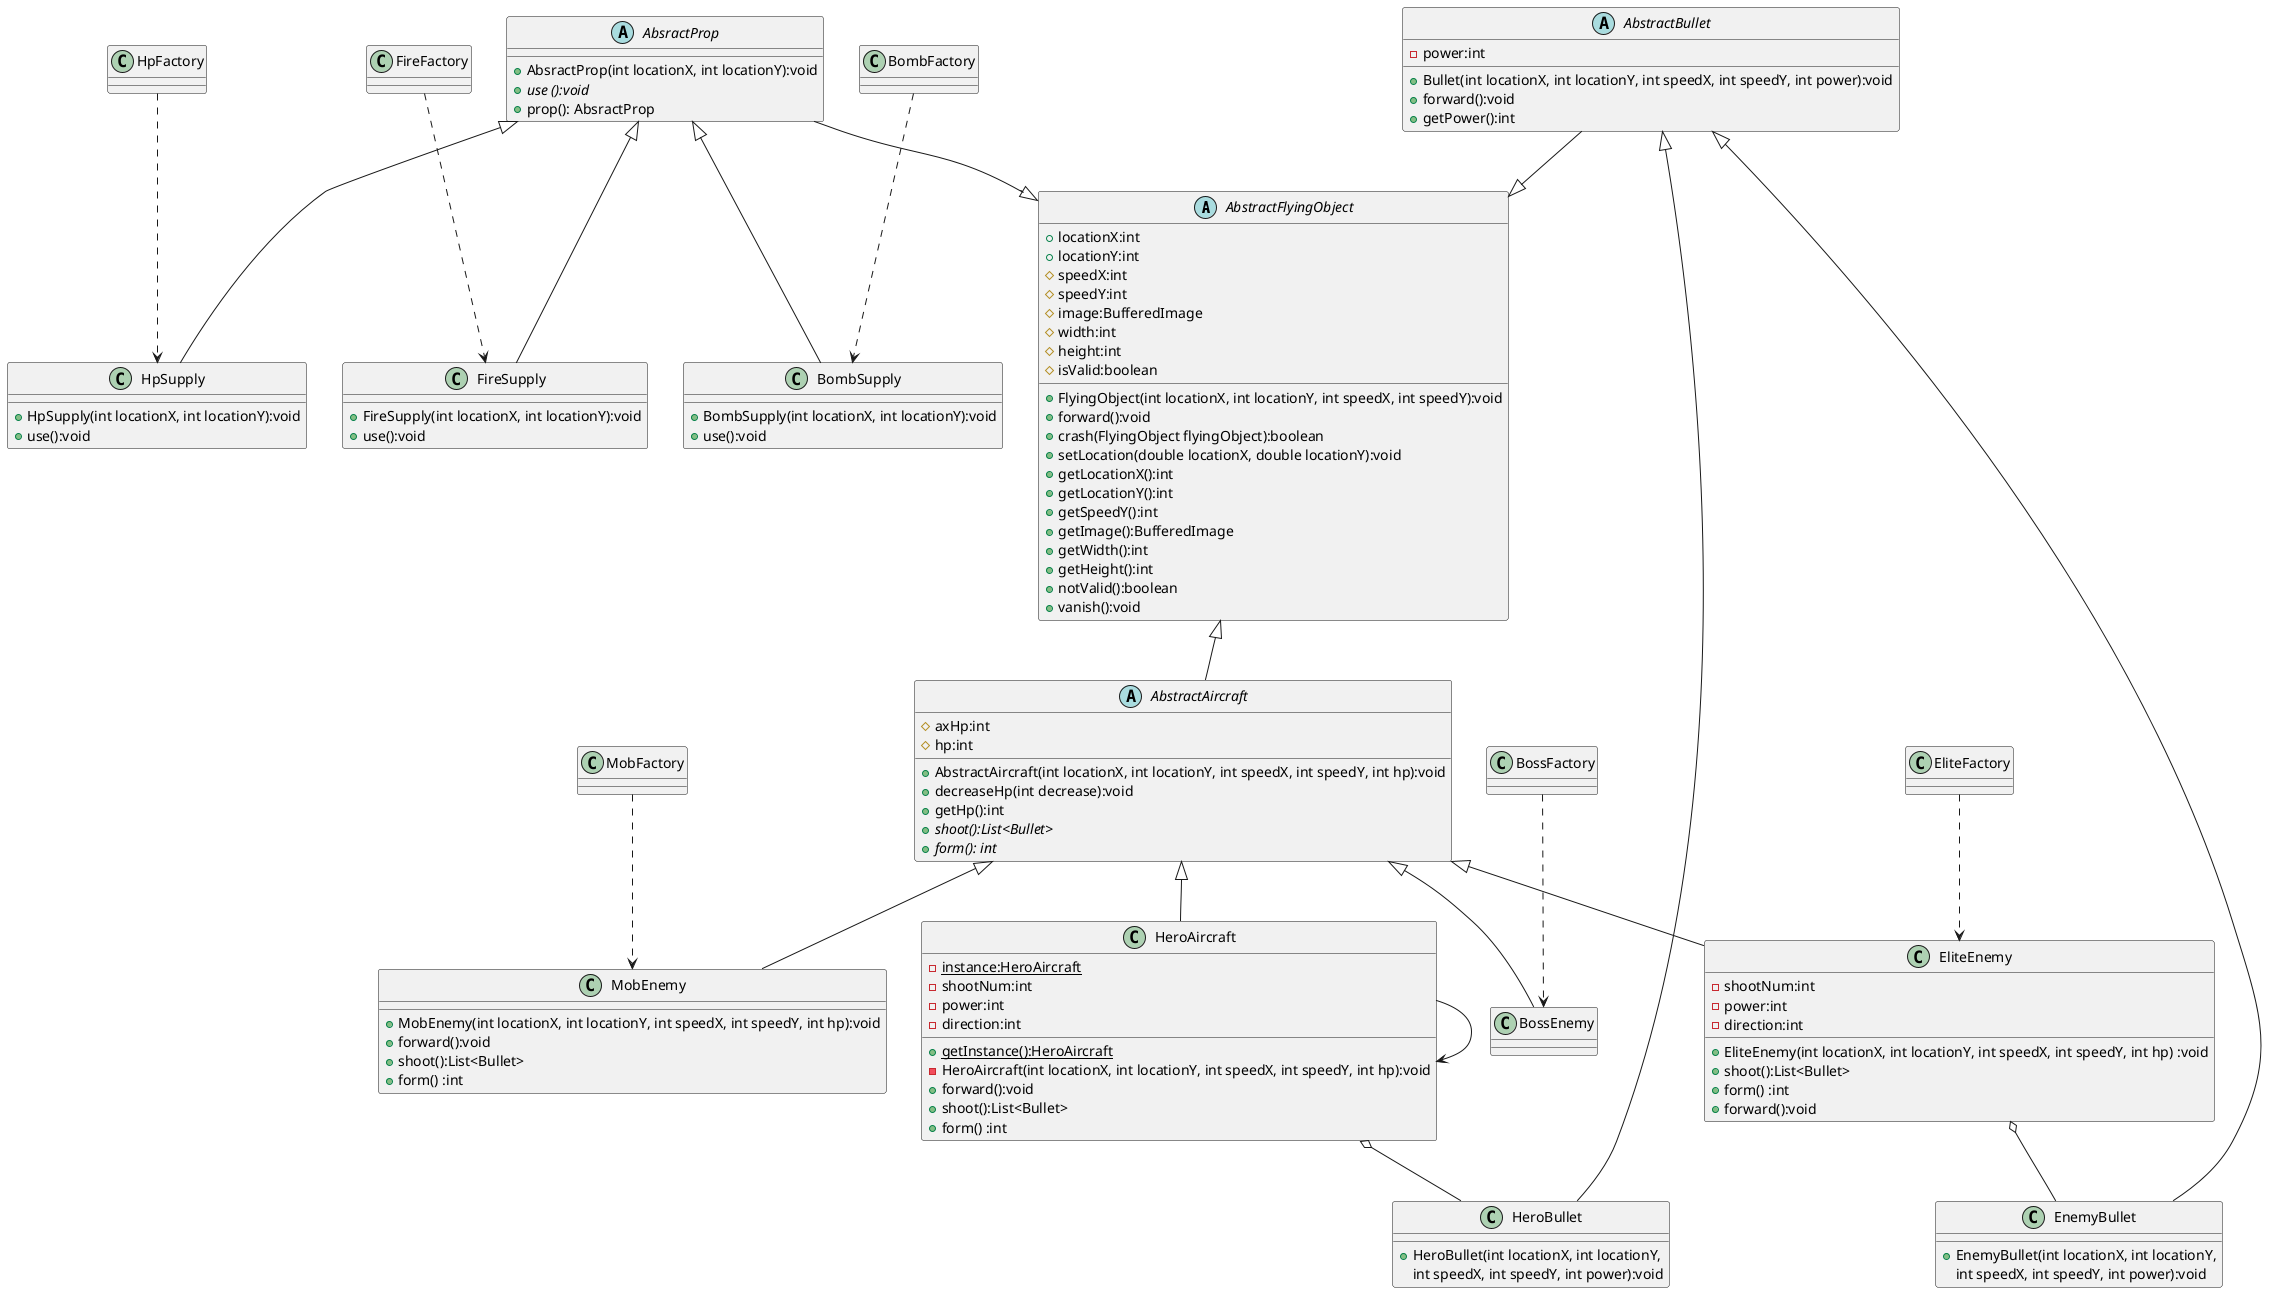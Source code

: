 @startuml
'https://plantuml.com/class-diagram

abstract class AbstractFlyingObject
{
    + locationX:int
    + locationY:int
    # speedX:int
    # speedY:int
    # image:BufferedImage
    # width:int
    # height:int
    # isValid:boolean

    + FlyingObject(int locationX, int locationY, int speedX, int speedY):void
    + forward():void
    + crash(FlyingObject flyingObject):boolean
    + setLocation(double locationX, double locationY):void
    + getLocationX():int
    + getLocationY():int
    + getSpeedY():int
    + getImage():BufferedImage
    + getWidth():int
    + getHeight():int
    + notValid():boolean
    + vanish():void
}
abstract class AbstractAircraft
{
	# axHp:int
    # hp:int
    + AbstractAircraft(int locationX, int locationY, int speedX, int speedY, int hp):void
    + decreaseHp(int decrease):void
    + getHp():int
    + {abstract} shoot():List<Bullet>
    + {abstract} form(): int
 }

abstract class AbstractBullet
{
    - power:int
    + Bullet(int locationX, int locationY, int speedX, int speedY, int power):void
    + forward():void
	+ getPower():int
}

AbstractFlyingObject <|-- AbstractAircraft
AbstractFlyingObject <|-up- AbstractBullet
AbstractFlyingObject <|-up- AbsractProp

AbstractAircraft <|-- HeroAircraft
AbstractAircraft <|-- MobEnemy
AbstractAircraft <|-- EliteEnemy
AbstractAircraft <|-- BossEnemy
HeroAircraft --> HeroAircraft

AbstractBullet <|-- HeroBullet
AbstractBullet <|-- EnemyBullet

AbsractProp <|-- HpSupply
AbsractProp <|-- FireSupply
AbsractProp <|-- BombSupply

HeroAircraft o-- HeroBullet
EliteEnemy o-- EnemyBullet

EliteFactory..> EliteEnemy
BossFactory..> BossEnemy
MobFactory..> MobEnemy
HpFactory ..> HpSupply
BombFactory ..> BombSupply
FireFactory ..> FireSupply
class HeroAircraft {

    -{static}instance:HeroAircraft
    +{static}getInstance():HeroAircraft
    - shootNum:int
    - power:int
    - direction:int
    - HeroAircraft(int locationX, int locationY, int speedX, int speedY, int hp):void
    + forward():void
    + shoot():List<Bullet>
    + form() :int
}

class MobEnemy {
    + MobEnemy(int locationX, int locationY, int speedX, int speedY, int hp):void
    + forward():void
    + shoot():List<Bullet>
    + form() :int
}

class EliteEnemy {
    - shootNum:int
    - power:int
    - direction:int
    + EliteEnemy(int locationX, int locationY, int speedX, int speedY, int hp) :void
    + shoot():List<Bullet>
    + form() :int
    + forward():void
}

class BossEnemy

class HeroBullet {
    + HeroBullet(int locationX, int locationY,
     int speedX, int speedY, int power):void
}

class EnemyBullet {
    + EnemyBullet(int locationX, int locationY,
     int speedX, int speedY, int power):void
}

abstract class AbsractProp {
    +AbsractProp(int locationX, int locationY):void
    +{abstract} use ():void
    + prop(): AbsractProp

}

class HpSupply{
    +HpSupply(int locationX, int locationY):void
    +use():void
}

class FireSupply{
    +FireSupply(int locationX, int locationY):void
    +use():void
}

class BombSupply{
    +BombSupply(int locationX, int locationY):void
    +use():void
}

@enduml